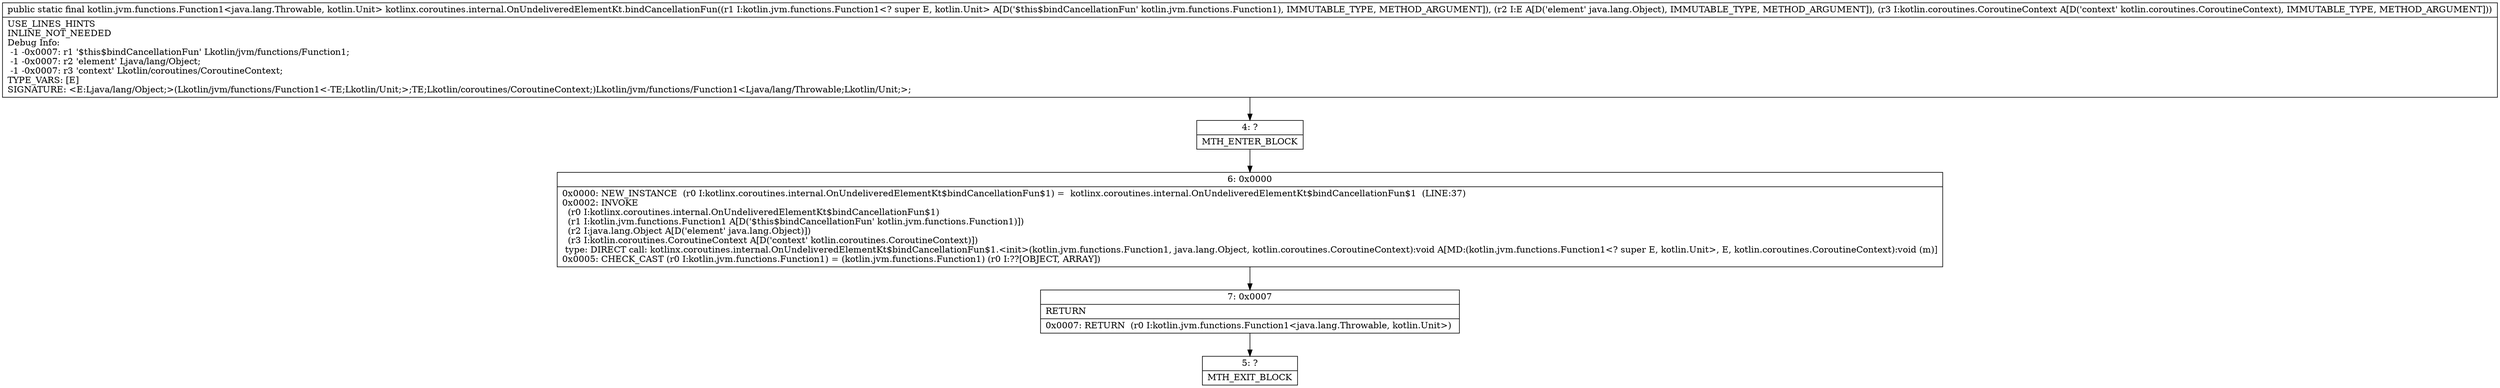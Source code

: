 digraph "CFG forkotlinx.coroutines.internal.OnUndeliveredElementKt.bindCancellationFun(Lkotlin\/jvm\/functions\/Function1;Ljava\/lang\/Object;Lkotlin\/coroutines\/CoroutineContext;)Lkotlin\/jvm\/functions\/Function1;" {
Node_4 [shape=record,label="{4\:\ ?|MTH_ENTER_BLOCK\l}"];
Node_6 [shape=record,label="{6\:\ 0x0000|0x0000: NEW_INSTANCE  (r0 I:kotlinx.coroutines.internal.OnUndeliveredElementKt$bindCancellationFun$1) =  kotlinx.coroutines.internal.OnUndeliveredElementKt$bindCancellationFun$1  (LINE:37)\l0x0002: INVOKE  \l  (r0 I:kotlinx.coroutines.internal.OnUndeliveredElementKt$bindCancellationFun$1)\l  (r1 I:kotlin.jvm.functions.Function1 A[D('$this$bindCancellationFun' kotlin.jvm.functions.Function1)])\l  (r2 I:java.lang.Object A[D('element' java.lang.Object)])\l  (r3 I:kotlin.coroutines.CoroutineContext A[D('context' kotlin.coroutines.CoroutineContext)])\l type: DIRECT call: kotlinx.coroutines.internal.OnUndeliveredElementKt$bindCancellationFun$1.\<init\>(kotlin.jvm.functions.Function1, java.lang.Object, kotlin.coroutines.CoroutineContext):void A[MD:(kotlin.jvm.functions.Function1\<? super E, kotlin.Unit\>, E, kotlin.coroutines.CoroutineContext):void (m)]\l0x0005: CHECK_CAST (r0 I:kotlin.jvm.functions.Function1) = (kotlin.jvm.functions.Function1) (r0 I:??[OBJECT, ARRAY]) \l}"];
Node_7 [shape=record,label="{7\:\ 0x0007|RETURN\l|0x0007: RETURN  (r0 I:kotlin.jvm.functions.Function1\<java.lang.Throwable, kotlin.Unit\>) \l}"];
Node_5 [shape=record,label="{5\:\ ?|MTH_EXIT_BLOCK\l}"];
MethodNode[shape=record,label="{public static final kotlin.jvm.functions.Function1\<java.lang.Throwable, kotlin.Unit\> kotlinx.coroutines.internal.OnUndeliveredElementKt.bindCancellationFun((r1 I:kotlin.jvm.functions.Function1\<? super E, kotlin.Unit\> A[D('$this$bindCancellationFun' kotlin.jvm.functions.Function1), IMMUTABLE_TYPE, METHOD_ARGUMENT]), (r2 I:E A[D('element' java.lang.Object), IMMUTABLE_TYPE, METHOD_ARGUMENT]), (r3 I:kotlin.coroutines.CoroutineContext A[D('context' kotlin.coroutines.CoroutineContext), IMMUTABLE_TYPE, METHOD_ARGUMENT]))  | USE_LINES_HINTS\lINLINE_NOT_NEEDED\lDebug Info:\l  \-1 \-0x0007: r1 '$this$bindCancellationFun' Lkotlin\/jvm\/functions\/Function1;\l  \-1 \-0x0007: r2 'element' Ljava\/lang\/Object;\l  \-1 \-0x0007: r3 'context' Lkotlin\/coroutines\/CoroutineContext;\lTYPE_VARS: [E]\lSIGNATURE: \<E:Ljava\/lang\/Object;\>(Lkotlin\/jvm\/functions\/Function1\<\-TE;Lkotlin\/Unit;\>;TE;Lkotlin\/coroutines\/CoroutineContext;)Lkotlin\/jvm\/functions\/Function1\<Ljava\/lang\/Throwable;Lkotlin\/Unit;\>;\l}"];
MethodNode -> Node_4;Node_4 -> Node_6;
Node_6 -> Node_7;
Node_7 -> Node_5;
}

